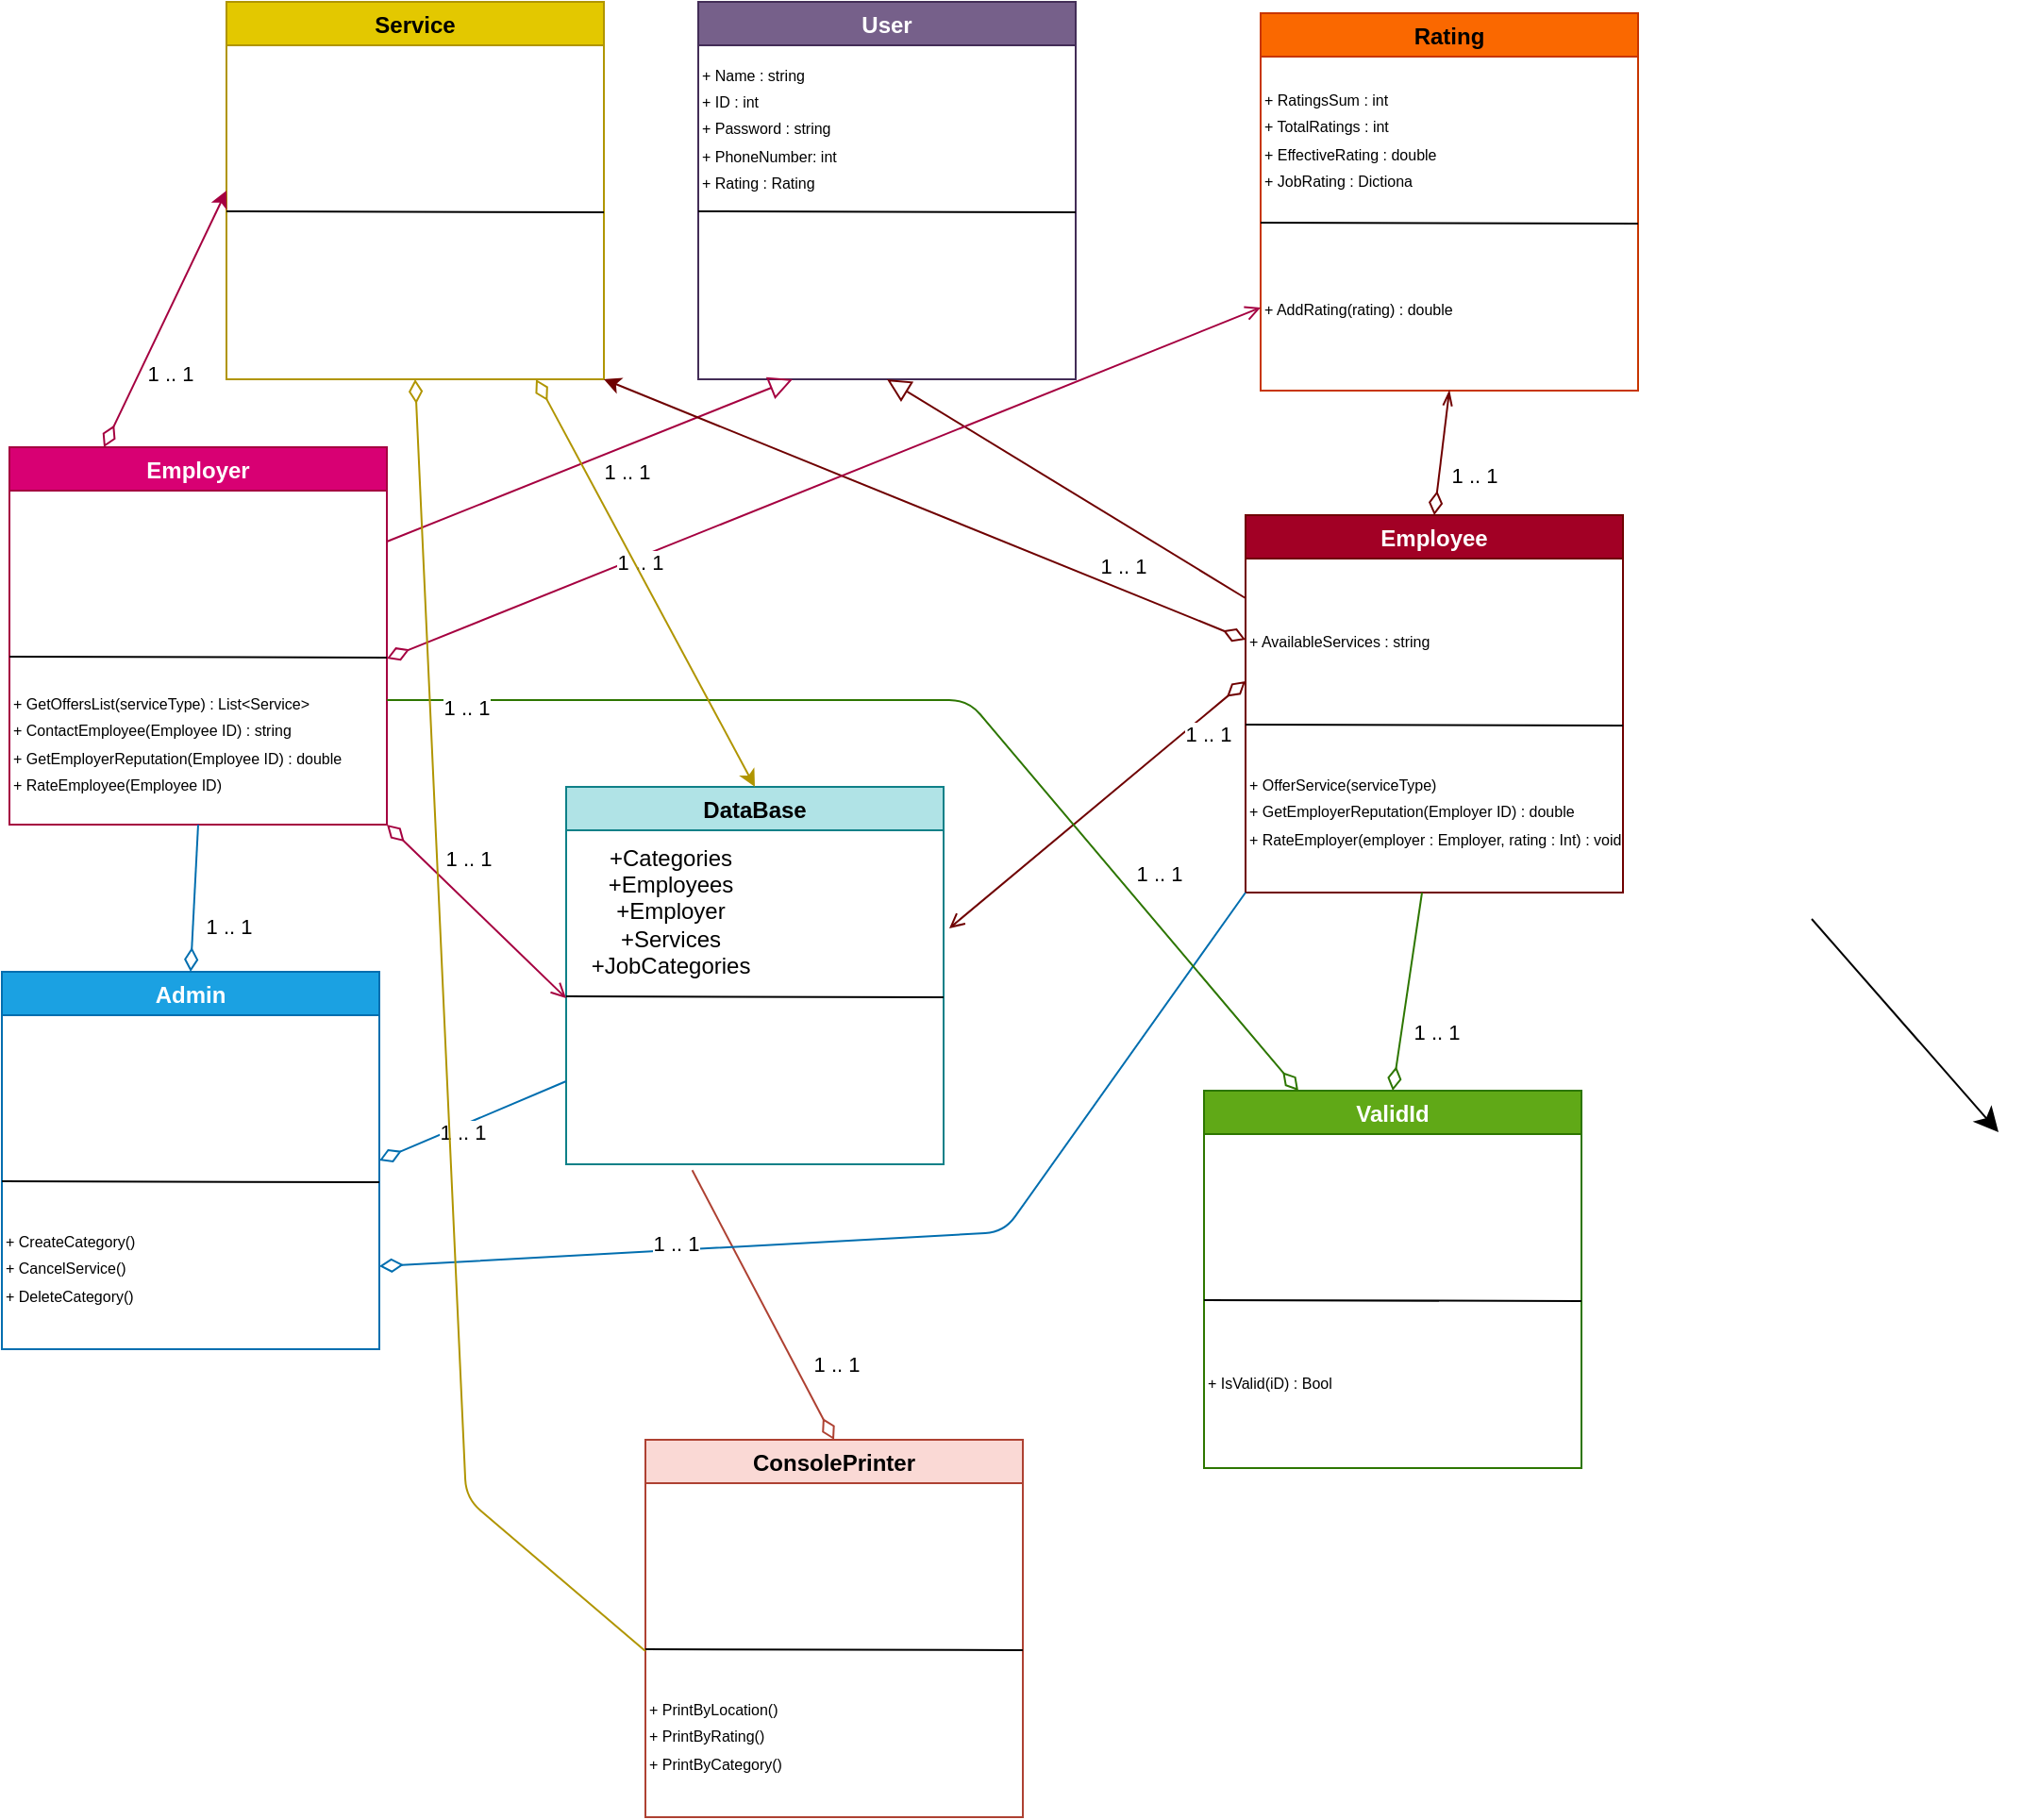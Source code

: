 <mxfile>
    <diagram id="-nLxwoFWnG_tQcsyAVgL" name="Page-1">
        <mxGraphModel dx="285" dy="1313" grid="0" gridSize="10" guides="1" tooltips="1" connect="1" arrows="1" fold="1" page="1" pageScale="1" pageWidth="850" pageHeight="1100" math="0" shadow="0">
            <root>
                <mxCell id="0"/>
                <mxCell id="1" parent="0"/>
                <mxCell id="2" value="Admin" style="swimlane;fillColor=#1ba1e2;fontColor=#ffffff;strokeColor=#006EAF;" parent="1" vertex="1">
                    <mxGeometry y="266" width="200" height="200" as="geometry">
                        <mxRectangle x="75" y="59" width="72" height="26" as="alternateBounds"/>
                    </mxGeometry>
                </mxCell>
                <mxCell id="3" value="" style="endArrow=none;html=1;rounded=0;" parent="2" edge="1">
                    <mxGeometry width="50" height="50" relative="1" as="geometry">
                        <mxPoint y="111" as="sourcePoint"/>
                        <mxPoint x="200" y="111.5" as="targetPoint"/>
                    </mxGeometry>
                </mxCell>
                <mxCell id="8" value="&lt;span style=&quot;font-size: 8px&quot;&gt;+ CreateCategory()&lt;br&gt;+ CancelService()&lt;br&gt;+ DeleteCategory()&lt;br&gt;&lt;/span&gt;" style="text;html=1;strokeColor=none;fillColor=none;align=left;verticalAlign=middle;whiteSpace=wrap;rounded=0;" parent="2" vertex="1">
                    <mxGeometry y="112" width="200" height="88" as="geometry"/>
                </mxCell>
                <mxCell id="13" value="Employee" style="swimlane;strokeColor=#6F0000;fillColor=#a20025;fontColor=#ffffff;" parent="1" vertex="1">
                    <mxGeometry x="659" y="24" width="200" height="200" as="geometry">
                        <mxRectangle x="314" y="228" width="72" height="26" as="alternateBounds"/>
                    </mxGeometry>
                </mxCell>
                <mxCell id="14" value="" style="endArrow=none;html=1;rounded=0;" parent="13" edge="1">
                    <mxGeometry width="50" height="50" relative="1" as="geometry">
                        <mxPoint y="111" as="sourcePoint"/>
                        <mxPoint x="200" y="111.5" as="targetPoint"/>
                    </mxGeometry>
                </mxCell>
                <mxCell id="15" value="&lt;span style=&quot;font-size: 8px&quot;&gt;+ OfferService(serviceType)&lt;br&gt;+ GetEmployerReputation(Employer ID) : double&lt;br&gt;+ RateEmployer(employer : Employer, rating : Int) : void&lt;br&gt;&lt;/span&gt;" style="text;html=1;strokeColor=none;fillColor=none;align=left;verticalAlign=middle;whiteSpace=wrap;rounded=0;" parent="13" vertex="1">
                    <mxGeometry y="112" width="200" height="88" as="geometry"/>
                </mxCell>
                <mxCell id="17" value="&lt;span style=&quot;font-size: 8px&quot;&gt;+ AvailableServices : string&lt;br&gt;&lt;/span&gt;" style="text;html=1;strokeColor=none;fillColor=none;align=left;verticalAlign=middle;whiteSpace=wrap;rounded=0;" parent="13" vertex="1">
                    <mxGeometry y="22" width="200" height="88" as="geometry"/>
                </mxCell>
                <mxCell id="18" value="Employer" style="swimlane;fillColor=#d80073;fontColor=#ffffff;strokeColor=#A50040;" parent="1" vertex="1">
                    <mxGeometry x="4" y="-12" width="200" height="200" as="geometry">
                        <mxRectangle x="75" y="59" width="72" height="26" as="alternateBounds"/>
                    </mxGeometry>
                </mxCell>
                <mxCell id="19" value="" style="endArrow=none;html=1;rounded=0;" parent="18" edge="1">
                    <mxGeometry width="50" height="50" relative="1" as="geometry">
                        <mxPoint y="111" as="sourcePoint"/>
                        <mxPoint x="200" y="111.5" as="targetPoint"/>
                    </mxGeometry>
                </mxCell>
                <mxCell id="20" value="&lt;span style=&quot;font-size: 8px&quot;&gt;+ GetOffersList(serviceType) : List&amp;lt;Service&amp;gt;&lt;br&gt;+ ContactEmployee(Employee ID) : string&lt;br&gt;+ GetEmployerReputation(Employee ID) : double&lt;br&gt;+ RateEmployee(Employee ID)&lt;br&gt;&lt;/span&gt;" style="text;html=1;strokeColor=none;fillColor=none;align=left;verticalAlign=middle;whiteSpace=wrap;rounded=0;" parent="18" vertex="1">
                    <mxGeometry y="112" width="200" height="88" as="geometry"/>
                </mxCell>
                <mxCell id="22" value="User" style="swimlane;fillColor=#76608a;fontColor=#ffffff;strokeColor=#432D57;" parent="1" vertex="1">
                    <mxGeometry x="369" y="-248" width="200" height="200" as="geometry">
                        <mxRectangle x="75" y="59" width="72" height="26" as="alternateBounds"/>
                    </mxGeometry>
                </mxCell>
                <mxCell id="23" value="" style="endArrow=none;html=1;rounded=0;" parent="22" edge="1">
                    <mxGeometry width="50" height="50" relative="1" as="geometry">
                        <mxPoint y="111" as="sourcePoint"/>
                        <mxPoint x="200" y="111.5" as="targetPoint"/>
                    </mxGeometry>
                </mxCell>
                <mxCell id="25" value="&lt;span style=&quot;font-size: 8px&quot;&gt;+ Name : string&lt;br&gt;+ ID : int&lt;br&gt;+ Password : string&lt;br&gt;+ PhoneNumber: int&lt;br&gt;+ Rating : Rating&lt;br&gt;&lt;/span&gt;" style="text;html=1;strokeColor=none;fillColor=none;align=left;verticalAlign=middle;whiteSpace=wrap;rounded=0;" parent="22" vertex="1">
                    <mxGeometry y="22" width="200" height="88" as="geometry"/>
                </mxCell>
                <mxCell id="30" value="Rating" style="swimlane;fillColor=#fa6800;fontColor=#000000;strokeColor=#C73500;" parent="1" vertex="1">
                    <mxGeometry x="667" y="-242" width="200" height="200" as="geometry">
                        <mxRectangle x="314" y="228" width="72" height="26" as="alternateBounds"/>
                    </mxGeometry>
                </mxCell>
                <mxCell id="31" value="" style="endArrow=none;html=1;rounded=0;" parent="30" edge="1">
                    <mxGeometry width="50" height="50" relative="1" as="geometry">
                        <mxPoint y="111" as="sourcePoint"/>
                        <mxPoint x="200" y="111.5" as="targetPoint"/>
                    </mxGeometry>
                </mxCell>
                <mxCell id="32" value="&lt;span style=&quot;font-size: 8px&quot;&gt;+ AddRating(rating) : double&lt;br&gt;&lt;/span&gt;" style="text;html=1;strokeColor=none;fillColor=none;align=left;verticalAlign=middle;whiteSpace=wrap;rounded=0;" parent="30" vertex="1">
                    <mxGeometry y="112" width="200" height="88" as="geometry"/>
                </mxCell>
                <mxCell id="33" value="&lt;span style=&quot;font-size: 8px&quot;&gt;+ RatingsSum : int&lt;br&gt;+ TotalRatings : int&lt;br&gt;+ EffectiveRating : double&lt;br&gt;+ JobRating : Dictiona&lt;br&gt;&lt;/span&gt;" style="text;html=1;strokeColor=none;fillColor=none;align=left;verticalAlign=middle;whiteSpace=wrap;rounded=0;" parent="30" vertex="1">
                    <mxGeometry y="22" width="200" height="88" as="geometry"/>
                </mxCell>
                <mxCell id="38" value="Service" style="swimlane;fillColor=#e3c800;fontColor=#000000;strokeColor=#B09500;" parent="1" vertex="1">
                    <mxGeometry x="119" y="-248" width="200" height="200" as="geometry">
                        <mxRectangle x="314" y="228" width="72" height="26" as="alternateBounds"/>
                    </mxGeometry>
                </mxCell>
                <mxCell id="39" value="" style="endArrow=none;html=1;rounded=0;" parent="38" edge="1">
                    <mxGeometry width="50" height="50" relative="1" as="geometry">
                        <mxPoint y="111" as="sourcePoint"/>
                        <mxPoint x="200" y="111.5" as="targetPoint"/>
                    </mxGeometry>
                </mxCell>
                <mxCell id="47" value="DataBase" style="swimlane;fillColor=#b0e3e6;strokeColor=#0e8088;" parent="1" vertex="1">
                    <mxGeometry x="299" y="168" width="200" height="200" as="geometry">
                        <mxRectangle x="75" y="59" width="72" height="26" as="alternateBounds"/>
                    </mxGeometry>
                </mxCell>
                <mxCell id="48" value="" style="endArrow=none;html=1;rounded=0;" parent="47" edge="1">
                    <mxGeometry width="50" height="50" relative="1" as="geometry">
                        <mxPoint y="111" as="sourcePoint"/>
                        <mxPoint x="200" y="111.5" as="targetPoint"/>
                    </mxGeometry>
                </mxCell>
                <mxCell id="49" value="&lt;span style=&quot;font-size: 8px&quot;&gt;&lt;br&gt;&lt;/span&gt;" style="text;html=1;strokeColor=none;fillColor=none;align=left;verticalAlign=middle;whiteSpace=wrap;rounded=0;" parent="47" vertex="1">
                    <mxGeometry y="112" width="200" height="88" as="geometry"/>
                </mxCell>
                <mxCell id="69" value="+Categories&lt;br&gt;+Employees&lt;br&gt;+Employer&lt;br&gt;+Services&lt;br&gt;+JobCategories" style="text;html=1;align=center;verticalAlign=middle;resizable=0;points=[];autosize=1;strokeColor=none;fillColor=none;" parent="47" vertex="1">
                    <mxGeometry x="8" y="29" width="94" height="74" as="geometry"/>
                </mxCell>
                <mxCell id="52" value="ConsolePrinter" style="swimlane;fillColor=#fad9d5;strokeColor=#ae4132;" parent="1" vertex="1">
                    <mxGeometry x="341" y="514" width="200" height="200" as="geometry">
                        <mxRectangle x="75" y="59" width="72" height="26" as="alternateBounds"/>
                    </mxGeometry>
                </mxCell>
                <mxCell id="53" value="" style="endArrow=none;html=1;rounded=0;" parent="52" edge="1">
                    <mxGeometry width="50" height="50" relative="1" as="geometry">
                        <mxPoint y="111" as="sourcePoint"/>
                        <mxPoint x="200" y="111.5" as="targetPoint"/>
                    </mxGeometry>
                </mxCell>
                <mxCell id="54" value="&lt;span style=&quot;font-size: 8px&quot;&gt;&lt;br&gt;&lt;/span&gt;" style="text;html=1;strokeColor=none;fillColor=none;align=left;verticalAlign=middle;whiteSpace=wrap;rounded=0;" parent="52" vertex="1">
                    <mxGeometry y="112" width="200" height="88" as="geometry"/>
                </mxCell>
                <mxCell id="118" value="&lt;span style=&quot;font-size: 8px&quot;&gt;+ PrintByLocation()&lt;br&gt;&lt;/span&gt;&lt;span style=&quot;font-size: 8px&quot;&gt;+ PrintByRating()&lt;br&gt;&lt;/span&gt;&lt;span style=&quot;font-size: 8px&quot;&gt;+ PrintByCategory()&lt;/span&gt;&lt;span style=&quot;font-size: 8px&quot;&gt;&lt;br&gt;&lt;/span&gt;" style="text;html=1;strokeColor=none;fillColor=none;align=left;verticalAlign=middle;whiteSpace=wrap;rounded=0;" parent="52" vertex="1">
                    <mxGeometry y="112" width="200" height="88" as="geometry"/>
                </mxCell>
                <mxCell id="61" value="" style="endArrow=none;html=1;exitX=0.5;exitY=0;exitDx=0;exitDy=0;endFill=0;startArrow=diamondThin;startFill=0;startSize=10;entryX=0.334;entryY=1.036;entryDx=0;entryDy=0;entryPerimeter=0;fillColor=#fad9d5;strokeColor=#ae4132;" parent="1" source="52" target="49" edge="1">
                    <mxGeometry width="50" height="50" relative="1" as="geometry">
                        <mxPoint x="344.8" y="441.784" as="sourcePoint"/>
                        <mxPoint x="208.2" y="500.4" as="targetPoint"/>
                        <Array as="points"/>
                    </mxGeometry>
                </mxCell>
                <mxCell id="62" value="1 .. 1" style="edgeLabel;html=1;align=center;verticalAlign=middle;resizable=0;points=[];" parent="61" vertex="1" connectable="0">
                    <mxGeometry x="-0.503" relative="1" as="geometry">
                        <mxPoint x="19" y="-5" as="offset"/>
                    </mxGeometry>
                </mxCell>
                <mxCell id="66" value="ValidId" style="swimlane;fillColor=#60a917;fontColor=#ffffff;strokeColor=#2D7600;" parent="1" vertex="1">
                    <mxGeometry x="637" y="329" width="200" height="200" as="geometry">
                        <mxRectangle x="75" y="59" width="72" height="26" as="alternateBounds"/>
                    </mxGeometry>
                </mxCell>
                <mxCell id="67" value="" style="endArrow=none;html=1;rounded=0;" parent="66" edge="1">
                    <mxGeometry width="50" height="50" relative="1" as="geometry">
                        <mxPoint y="111" as="sourcePoint"/>
                        <mxPoint x="200" y="111.5" as="targetPoint"/>
                    </mxGeometry>
                </mxCell>
                <mxCell id="68" value="&lt;span style=&quot;color: rgba(0 , 0 , 0 , 0) ; font-family: monospace ; font-size: 0px&quot;&gt;%3CmxGraphModel%3E%3Croot%3E%3CmxCell%20id%3D%220%22%2F%3E%3CmxCell%20id%3D%221%22%20parent%3D%220%22%2F%3E%3CmxCell%20id%3D%222%22%20value%3D%22%26lt%3Bspan%20style%3D%26quot%3Bfont-size%3A%208px%26quot%3B%26gt%3B%2B%20IsValid(iD)%20%3A%20Bool%26lt%3Bbr%26gt%3B%26lt%3B%2Fspan%26gt%3B%22%20style%3D%22text%3Bhtml%3D1%3BstrokeColor%3Dnone%3BfillColor%3Dnone%3Balign%3Dleft%3BverticalAlign%3Dmiddle%3BwhiteSpace%3Dwrap%3Brounded%3D0%3B%22%20vertex%3D%221%22%20parent%3D%221%22%3E%3CmxGeometry%20x%3D%22119%22%20y%3D%22-136%22%20width%3D%22200%22%20height%3D%2288%22%20as%3D%22geometry%22%2F%3E%3C%2FmxCell%3E%3C%2Froot%3E%3C%2FmxGraphModel%3E&lt;/span&gt;&lt;span style=&quot;font-size: 8px&quot;&gt;&lt;br&gt;&lt;/span&gt;" style="text;html=1;strokeColor=none;fillColor=none;align=left;verticalAlign=middle;whiteSpace=wrap;rounded=0;" parent="66" vertex="1">
                    <mxGeometry y="112" width="200" height="88" as="geometry"/>
                </mxCell>
                <mxCell id="40" value="&lt;span style=&quot;font-size: 8px&quot;&gt;+ IsValid(iD) : Bool&lt;br&gt;&lt;/span&gt;" style="text;html=1;strokeColor=none;fillColor=none;align=left;verticalAlign=middle;whiteSpace=wrap;rounded=0;" parent="66" vertex="1">
                    <mxGeometry y="110" width="200" height="88" as="geometry"/>
                </mxCell>
                <mxCell id="81" value="" style="endArrow=classic;html=1;startSize=10;endSize=10;targetPerimeterSpacing=12;entryX=0;entryY=0.25;entryDx=0;entryDy=0;" parent="1" edge="1">
                    <mxGeometry width="50" height="50" relative="1" as="geometry">
                        <mxPoint x="959" y="238" as="sourcePoint"/>
                        <mxPoint x="1058" y="351" as="targetPoint"/>
                        <Array as="points">
                            <mxPoint x="959" y="238"/>
                        </Array>
                    </mxGeometry>
                </mxCell>
                <mxCell id="83" value="" style="endArrow=block;html=1;startSize=10;endSize=10;targetPerimeterSpacing=12;entryX=0.25;entryY=1;entryDx=0;entryDy=0;exitX=1;exitY=0.25;exitDx=0;exitDy=0;fillColor=#d80073;strokeColor=#A50040;endFill=0;" parent="1" source="18" target="22" edge="1">
                    <mxGeometry width="50" height="50" relative="1" as="geometry">
                        <mxPoint x="425" y="28" as="sourcePoint"/>
                        <mxPoint x="524" y="141" as="targetPoint"/>
                        <Array as="points"/>
                    </mxGeometry>
                </mxCell>
                <mxCell id="84" value="" style="endArrow=block;html=1;startSize=10;endSize=10;targetPerimeterSpacing=12;entryX=0.5;entryY=1;entryDx=0;entryDy=0;exitX=0;exitY=0.25;exitDx=0;exitDy=0;fillColor=#a20025;strokeColor=#6F0000;endFill=0;" parent="1" source="17" target="22" edge="1">
                    <mxGeometry width="50" height="50" relative="1" as="geometry">
                        <mxPoint x="214" y="48" as="sourcePoint"/>
                        <mxPoint x="429" y="-38" as="targetPoint"/>
                        <Array as="points"/>
                    </mxGeometry>
                </mxCell>
                <mxCell id="85" value="" style="endArrow=open;html=1;exitX=0;exitY=0.75;exitDx=0;exitDy=0;endFill=0;startArrow=diamondThin;startFill=0;startSize=10;fillColor=#a20025;strokeColor=#6F0000;" parent="1" source="17" edge="1">
                    <mxGeometry width="50" height="50" relative="1" as="geometry">
                        <mxPoint x="492.2" y="168" as="sourcePoint"/>
                        <mxPoint x="502" y="243" as="targetPoint"/>
                        <Array as="points"/>
                    </mxGeometry>
                </mxCell>
                <mxCell id="86" value="1 .. 1" style="edgeLabel;html=1;align=center;verticalAlign=middle;resizable=0;points=[];" parent="85" vertex="1" connectable="0">
                    <mxGeometry x="-0.503" relative="1" as="geometry">
                        <mxPoint x="19" y="-5" as="offset"/>
                    </mxGeometry>
                </mxCell>
                <mxCell id="87" value="" style="endArrow=openThin;html=1;endFill=0;startArrow=diamondThin;startFill=0;startSize=10;exitX=0.5;exitY=0;exitDx=0;exitDy=0;entryX=0.5;entryY=1;entryDx=0;entryDy=0;fillColor=#a20025;strokeColor=#6F0000;" parent="1" source="13" target="32" edge="1">
                    <mxGeometry width="50" height="50" relative="1" as="geometry">
                        <mxPoint x="972" y="27" as="sourcePoint"/>
                        <mxPoint x="1057" y="116" as="targetPoint"/>
                        <Array as="points"/>
                    </mxGeometry>
                </mxCell>
                <mxCell id="88" value="1 .. 1" style="edgeLabel;html=1;align=center;verticalAlign=middle;resizable=0;points=[];" parent="87" vertex="1" connectable="0">
                    <mxGeometry x="-0.503" relative="1" as="geometry">
                        <mxPoint x="19" y="-5" as="offset"/>
                    </mxGeometry>
                </mxCell>
                <mxCell id="89" value="" style="endArrow=classic;html=1;exitX=0;exitY=0.5;exitDx=0;exitDy=0;endFill=1;startArrow=diamondThin;startFill=0;startSize=10;fillColor=#a20025;strokeColor=#6F0000;entryX=1;entryY=1;entryDx=0;entryDy=0;" parent="1" source="17" target="38" edge="1">
                    <mxGeometry width="50" height="50" relative="1" as="geometry">
                        <mxPoint x="669" y="122.0" as="sourcePoint"/>
                        <mxPoint x="512" y="253" as="targetPoint"/>
                        <Array as="points"/>
                    </mxGeometry>
                </mxCell>
                <mxCell id="90" value="1 .. 1" style="edgeLabel;html=1;align=center;verticalAlign=middle;resizable=0;points=[];" parent="89" vertex="1" connectable="0">
                    <mxGeometry x="-0.503" relative="1" as="geometry">
                        <mxPoint x="19" y="-5" as="offset"/>
                    </mxGeometry>
                </mxCell>
                <mxCell id="95" value="" style="endArrow=classic;html=1;exitX=0.25;exitY=0;exitDx=0;exitDy=0;endFill=1;startArrow=diamondThin;startFill=0;startSize=10;entryX=0;entryY=0.5;entryDx=0;entryDy=0;fillColor=#d80073;strokeColor=#A50040;" parent="1" source="18" target="38" edge="1">
                    <mxGeometry width="50" height="50" relative="1" as="geometry">
                        <mxPoint x="358.2" y="155.83" as="sourcePoint"/>
                        <mxPoint x="283.0" y="12.998" as="targetPoint"/>
                        <Array as="points"/>
                    </mxGeometry>
                </mxCell>
                <mxCell id="96" value="1 .. 1" style="edgeLabel;html=1;align=center;verticalAlign=middle;resizable=0;points=[];" parent="95" vertex="1" connectable="0">
                    <mxGeometry x="-0.503" relative="1" as="geometry">
                        <mxPoint x="19" y="-5" as="offset"/>
                    </mxGeometry>
                </mxCell>
                <mxCell id="97" value="" style="endArrow=open;html=1;exitX=1;exitY=0;exitDx=0;exitDy=0;endFill=0;startArrow=diamondThin;startFill=0;startSize=10;entryX=0;entryY=0.5;entryDx=0;entryDy=0;fillColor=#d80073;strokeColor=#A50040;" parent="1" source="20" target="32" edge="1">
                    <mxGeometry width="50" height="50" relative="1" as="geometry">
                        <mxPoint x="219" y="109" as="sourcePoint"/>
                        <mxPoint x="334" y="73" as="targetPoint"/>
                        <Array as="points"/>
                    </mxGeometry>
                </mxCell>
                <mxCell id="98" value="1 .. 1" style="edgeLabel;html=1;align=center;verticalAlign=middle;resizable=0;points=[];" parent="97" vertex="1" connectable="0">
                    <mxGeometry x="-0.503" relative="1" as="geometry">
                        <mxPoint x="19" y="-5" as="offset"/>
                    </mxGeometry>
                </mxCell>
                <mxCell id="99" value="" style="endArrow=open;html=1;exitX=1;exitY=1;exitDx=0;exitDy=0;endFill=0;startArrow=diamondThin;startFill=0;startSize=10;entryX=0;entryY=0;entryDx=0;entryDy=0;fillColor=#d80073;strokeColor=#A50040;" parent="1" source="20" target="49" edge="1">
                    <mxGeometry width="50" height="50" relative="1" as="geometry">
                        <mxPoint x="124" y="8" as="sourcePoint"/>
                        <mxPoint x="239" y="-28" as="targetPoint"/>
                        <Array as="points"/>
                    </mxGeometry>
                </mxCell>
                <mxCell id="100" value="1 .. 1" style="edgeLabel;html=1;align=center;verticalAlign=middle;resizable=0;points=[];" parent="99" vertex="1" connectable="0">
                    <mxGeometry x="-0.503" relative="1" as="geometry">
                        <mxPoint x="19" y="-5" as="offset"/>
                    </mxGeometry>
                </mxCell>
                <mxCell id="103" value="" style="endArrow=none;html=1;exitX=1;exitY=0.5;exitDx=0;exitDy=0;endFill=0;startArrow=diamondThin;startFill=0;startSize=10;entryX=0;entryY=0.5;entryDx=0;entryDy=0;fillColor=#1ba1e2;strokeColor=#006EAF;" parent="1" source="2" target="49" edge="1">
                    <mxGeometry width="50" height="50" relative="1" as="geometry">
                        <mxPoint x="200" y="413" as="sourcePoint"/>
                        <mxPoint x="315" y="377" as="targetPoint"/>
                        <Array as="points"/>
                    </mxGeometry>
                </mxCell>
                <mxCell id="104" value="1 .. 1" style="edgeLabel;html=1;align=center;verticalAlign=middle;resizable=0;points=[];" parent="103" vertex="1" connectable="0">
                    <mxGeometry x="-0.503" relative="1" as="geometry">
                        <mxPoint x="19" y="-5" as="offset"/>
                    </mxGeometry>
                </mxCell>
                <mxCell id="105" value="" style="endArrow=none;html=1;exitX=0.5;exitY=0;exitDx=0;exitDy=0;endFill=0;startArrow=diamondThin;startFill=0;startSize=10;entryX=0.5;entryY=1;entryDx=0;entryDy=0;fillColor=#1ba1e2;strokeColor=#006EAF;" parent="1" source="2" target="20" edge="1">
                    <mxGeometry width="50" height="50" relative="1" as="geometry">
                        <mxPoint x="210.0" y="376" as="sourcePoint"/>
                        <mxPoint x="309" y="334" as="targetPoint"/>
                        <Array as="points"/>
                    </mxGeometry>
                </mxCell>
                <mxCell id="106" value="1 .. 1" style="edgeLabel;html=1;align=center;verticalAlign=middle;resizable=0;points=[];" parent="105" vertex="1" connectable="0">
                    <mxGeometry x="-0.503" relative="1" as="geometry">
                        <mxPoint x="19" y="-5" as="offset"/>
                    </mxGeometry>
                </mxCell>
                <mxCell id="107" value="" style="endArrow=none;html=1;exitX=1;exitY=0.5;exitDx=0;exitDy=0;endFill=0;startArrow=diamondThin;startFill=0;startSize=10;entryX=0;entryY=1;entryDx=0;entryDy=0;fillColor=#1ba1e2;strokeColor=#006EAF;" parent="1" source="8" target="15" edge="1">
                    <mxGeometry width="50" height="50" relative="1" as="geometry">
                        <mxPoint x="220.0" y="386" as="sourcePoint"/>
                        <mxPoint x="319" y="344" as="targetPoint"/>
                        <Array as="points">
                            <mxPoint x="531" y="404"/>
                        </Array>
                    </mxGeometry>
                </mxCell>
                <mxCell id="108" value="1 .. 1" style="edgeLabel;html=1;align=center;verticalAlign=middle;resizable=0;points=[];" parent="107" vertex="1" connectable="0">
                    <mxGeometry x="-0.503" relative="1" as="geometry">
                        <mxPoint x="19" y="-5" as="offset"/>
                    </mxGeometry>
                </mxCell>
                <mxCell id="109" value="" style="endArrow=none;html=1;exitX=0.5;exitY=0;exitDx=0;exitDy=0;endFill=0;startArrow=diamondThin;startFill=0;startSize=10;fillColor=#60a917;strokeColor=#2D7600;" parent="1" source="66" target="15" edge="1">
                    <mxGeometry width="50" height="50" relative="1" as="geometry">
                        <mxPoint x="230.0" y="396" as="sourcePoint"/>
                        <mxPoint x="329" y="354" as="targetPoint"/>
                        <Array as="points"/>
                    </mxGeometry>
                </mxCell>
                <mxCell id="110" value="1 .. 1" style="edgeLabel;html=1;align=center;verticalAlign=middle;resizable=0;points=[];" parent="109" vertex="1" connectable="0">
                    <mxGeometry x="-0.503" relative="1" as="geometry">
                        <mxPoint x="19" y="-5" as="offset"/>
                    </mxGeometry>
                </mxCell>
                <mxCell id="111" value="" style="endArrow=none;html=1;exitX=0.25;exitY=0;exitDx=0;exitDy=0;endFill=0;startArrow=diamondThin;startFill=0;startSize=10;fillColor=#60a917;strokeColor=#2D7600;entryX=1;entryY=0.25;entryDx=0;entryDy=0;" parent="1" source="66" target="20" edge="1">
                    <mxGeometry width="50" height="50" relative="1" as="geometry">
                        <mxPoint x="747" y="339" as="sourcePoint"/>
                        <mxPoint x="762.503" y="234" as="targetPoint"/>
                        <Array as="points">
                            <mxPoint x="512" y="122"/>
                        </Array>
                    </mxGeometry>
                </mxCell>
                <mxCell id="112" value="1 .. 1" style="edgeLabel;html=1;align=center;verticalAlign=middle;resizable=0;points=[];" parent="111" vertex="1" connectable="0">
                    <mxGeometry x="-0.503" relative="1" as="geometry">
                        <mxPoint x="19" y="-5" as="offset"/>
                    </mxGeometry>
                </mxCell>
                <mxCell id="113" value="" style="endArrow=classic;html=1;endFill=1;startArrow=diamondThin;startFill=0;startSize=10;fillColor=#e3c800;strokeColor=#B09500;entryX=0.5;entryY=0;entryDx=0;entryDy=0;" parent="1" target="47" edge="1">
                    <mxGeometry width="50" height="50" relative="1" as="geometry">
                        <mxPoint x="283" y="-48" as="sourcePoint"/>
                        <mxPoint x="330.503" y="-8" as="targetPoint"/>
                        <Array as="points"/>
                    </mxGeometry>
                </mxCell>
                <mxCell id="114" value="1 .. 1" style="edgeLabel;html=1;align=center;verticalAlign=middle;resizable=0;points=[];" parent="113" vertex="1" connectable="0">
                    <mxGeometry x="-0.503" relative="1" as="geometry">
                        <mxPoint x="19" y="-5" as="offset"/>
                    </mxGeometry>
                </mxCell>
                <mxCell id="115" value="" style="endArrow=none;html=1;exitX=0.5;exitY=1;exitDx=0;exitDy=0;endFill=0;startArrow=diamondThin;startFill=0;startSize=10;fillColor=#e3c800;strokeColor=#B09500;entryX=0;entryY=0;entryDx=0;entryDy=0;" parent="1" source="38" target="54" edge="1">
                    <mxGeometry width="50" height="50" relative="1" as="geometry">
                        <mxPoint x="239" y="-48" as="sourcePoint"/>
                        <mxPoint x="246" y="595" as="targetPoint"/>
                        <Array as="points">
                            <mxPoint x="246" y="545"/>
                        </Array>
                    </mxGeometry>
                </mxCell>
                <mxCell id="116" value="1 .. 1" style="edgeLabel;html=1;align=center;verticalAlign=middle;resizable=0;points=[];" parent="115" vertex="1" connectable="0">
                    <mxGeometry x="-0.503" relative="1" as="geometry">
                        <mxPoint x="19" y="-5" as="offset"/>
                    </mxGeometry>
                </mxCell>
            </root>
        </mxGraphModel>
    </diagram>
</mxfile>